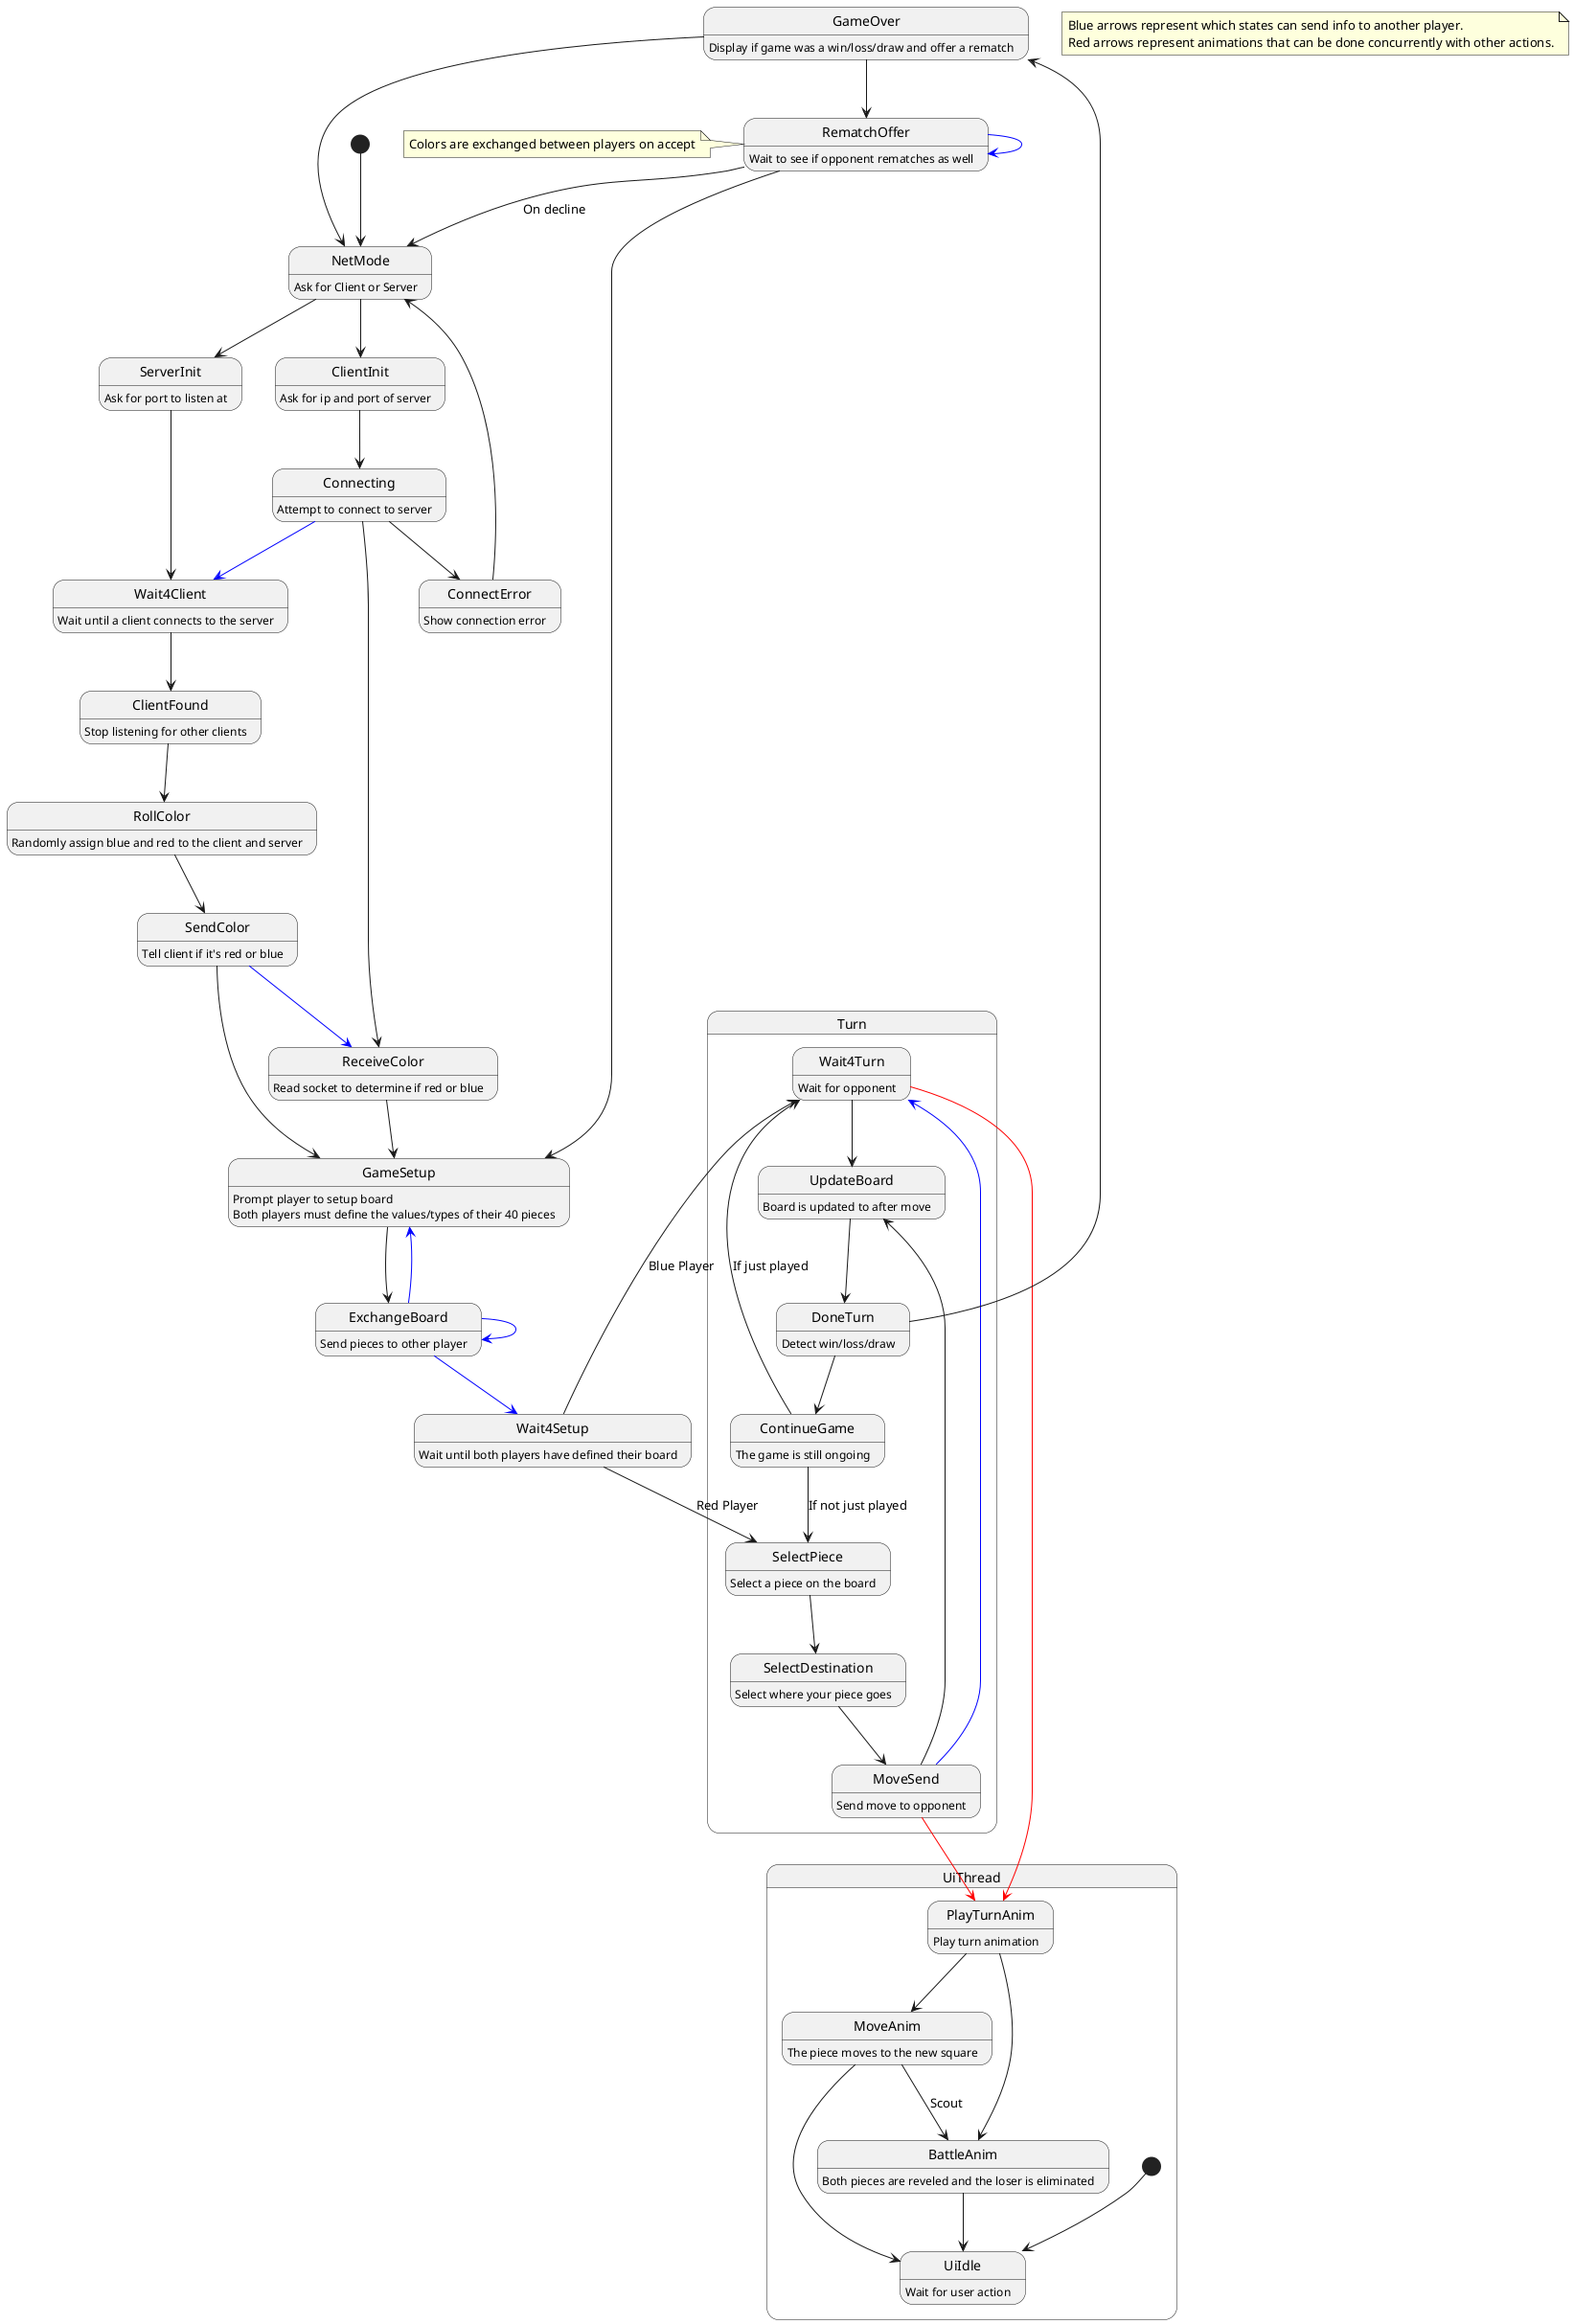 @startuml

GameOver : Display if game was a win/loss/draw and offer a rematch
GameOver --> NetMode
GameOver --> RematchOffer

state UiThread {
  [*] --> UiIdle

  UiIdle : Wait for user action

  PlayTurnAnim : Play turn animation
  PlayTurnAnim --> MoveAnim
  PlayTurnAnim --> BattleAnim

  MoveAnim : The piece moves to the new square
  MoveAnim --> BattleAnim : Scout
  MoveAnim --> UiIdle

  BattleAnim : Both pieces are reveled and the loser is eliminated
  BattleAnim --> UiIdle
}

state Turn {
  Wait4Turn : Wait for opponent
  Wait4Turn -[#red]-> PlayTurnAnim
  Wait4Turn --> UpdateBoard 

  SelectPiece : Select a piece on the board
  SelectPiece --> SelectDestination

  SelectDestination : Select where your piece goes
  SelectDestination --> MoveSend

  MoveSend : Send move to opponent
  MoveSend -[#red]-> PlayTurnAnim
  MoveSend --> UpdateBoard
  MoveSend -[#blue]-> Wait4Turn

  UpdateBoard : Board is updated to after move
  UpdateBoard --> DoneTurn

  DoneTurn : Detect win/loss/draw
  DoneTurn --> ContinueGame
  DoneTurn --> GameOver

  ContinueGame : The game is still ongoing
  ContinueGame --> Wait4Turn : If just played
  ContinueGame --> SelectPiece : If not just played
}

[*] --> NetMode
NetMode : Ask for Client or Server
NetMode --> ClientInit
NetMode --> ServerInit

ClientInit : Ask for ip and port of server
ClientInit --> Connecting

Connecting : Attempt to connect to server
Connecting -[#blue]-> Wait4Client
Connecting --> ConnectError
Connecting --> ReceiveColor

ConnectError : Show connection error
ConnectError --> NetMode

ServerInit : Ask for port to listen at
ServerInit --> Wait4Client

Wait4Client : Wait until a client connects to the server
Wait4Client --> ClientFound

ClientFound : Stop listening for other clients
ClientFound --> RollColor

RollColor : Randomly assign blue and red to the client and server
RollColor --> SendColor

SendColor : Tell client if it's red or blue
SendColor --> GameSetup
SendColor -[#blue]-> ReceiveColor

ReceiveColor : Read socket to determine if red or blue
ReceiveColor --> GameSetup

GameSetup : Prompt player to setup board
GameSetup : Both players must define the values/types of their 40 pieces
GameSetup --> ExchangeBoard

ExchangeBoard : Send pieces to other player
ExchangeBoard -[#blue]-> GameSetup 
ExchangeBoard -[#blue]-> ExchangeBoard
ExchangeBoard -[#blue]-> Wait4Setup

Wait4Setup : Wait until both players have defined their board
Wait4Setup --> Wait4Turn : Blue Player
Wait4Setup --> SelectPiece : Red Player 

RematchOffer : Wait to see if opponent rematches as well
RematchOffer -[#blue]-> RematchOffer
RematchOffer --> NetMode : On decline
RematchOffer --> GameSetup
note left of RematchOffer
  Colors are exchanged between players on accept
end note

note as N1
  Blue arrows represent which states can send info to another player.
  Red arrows represent animations that can be done concurrently with other actions.
end note

@enduml
